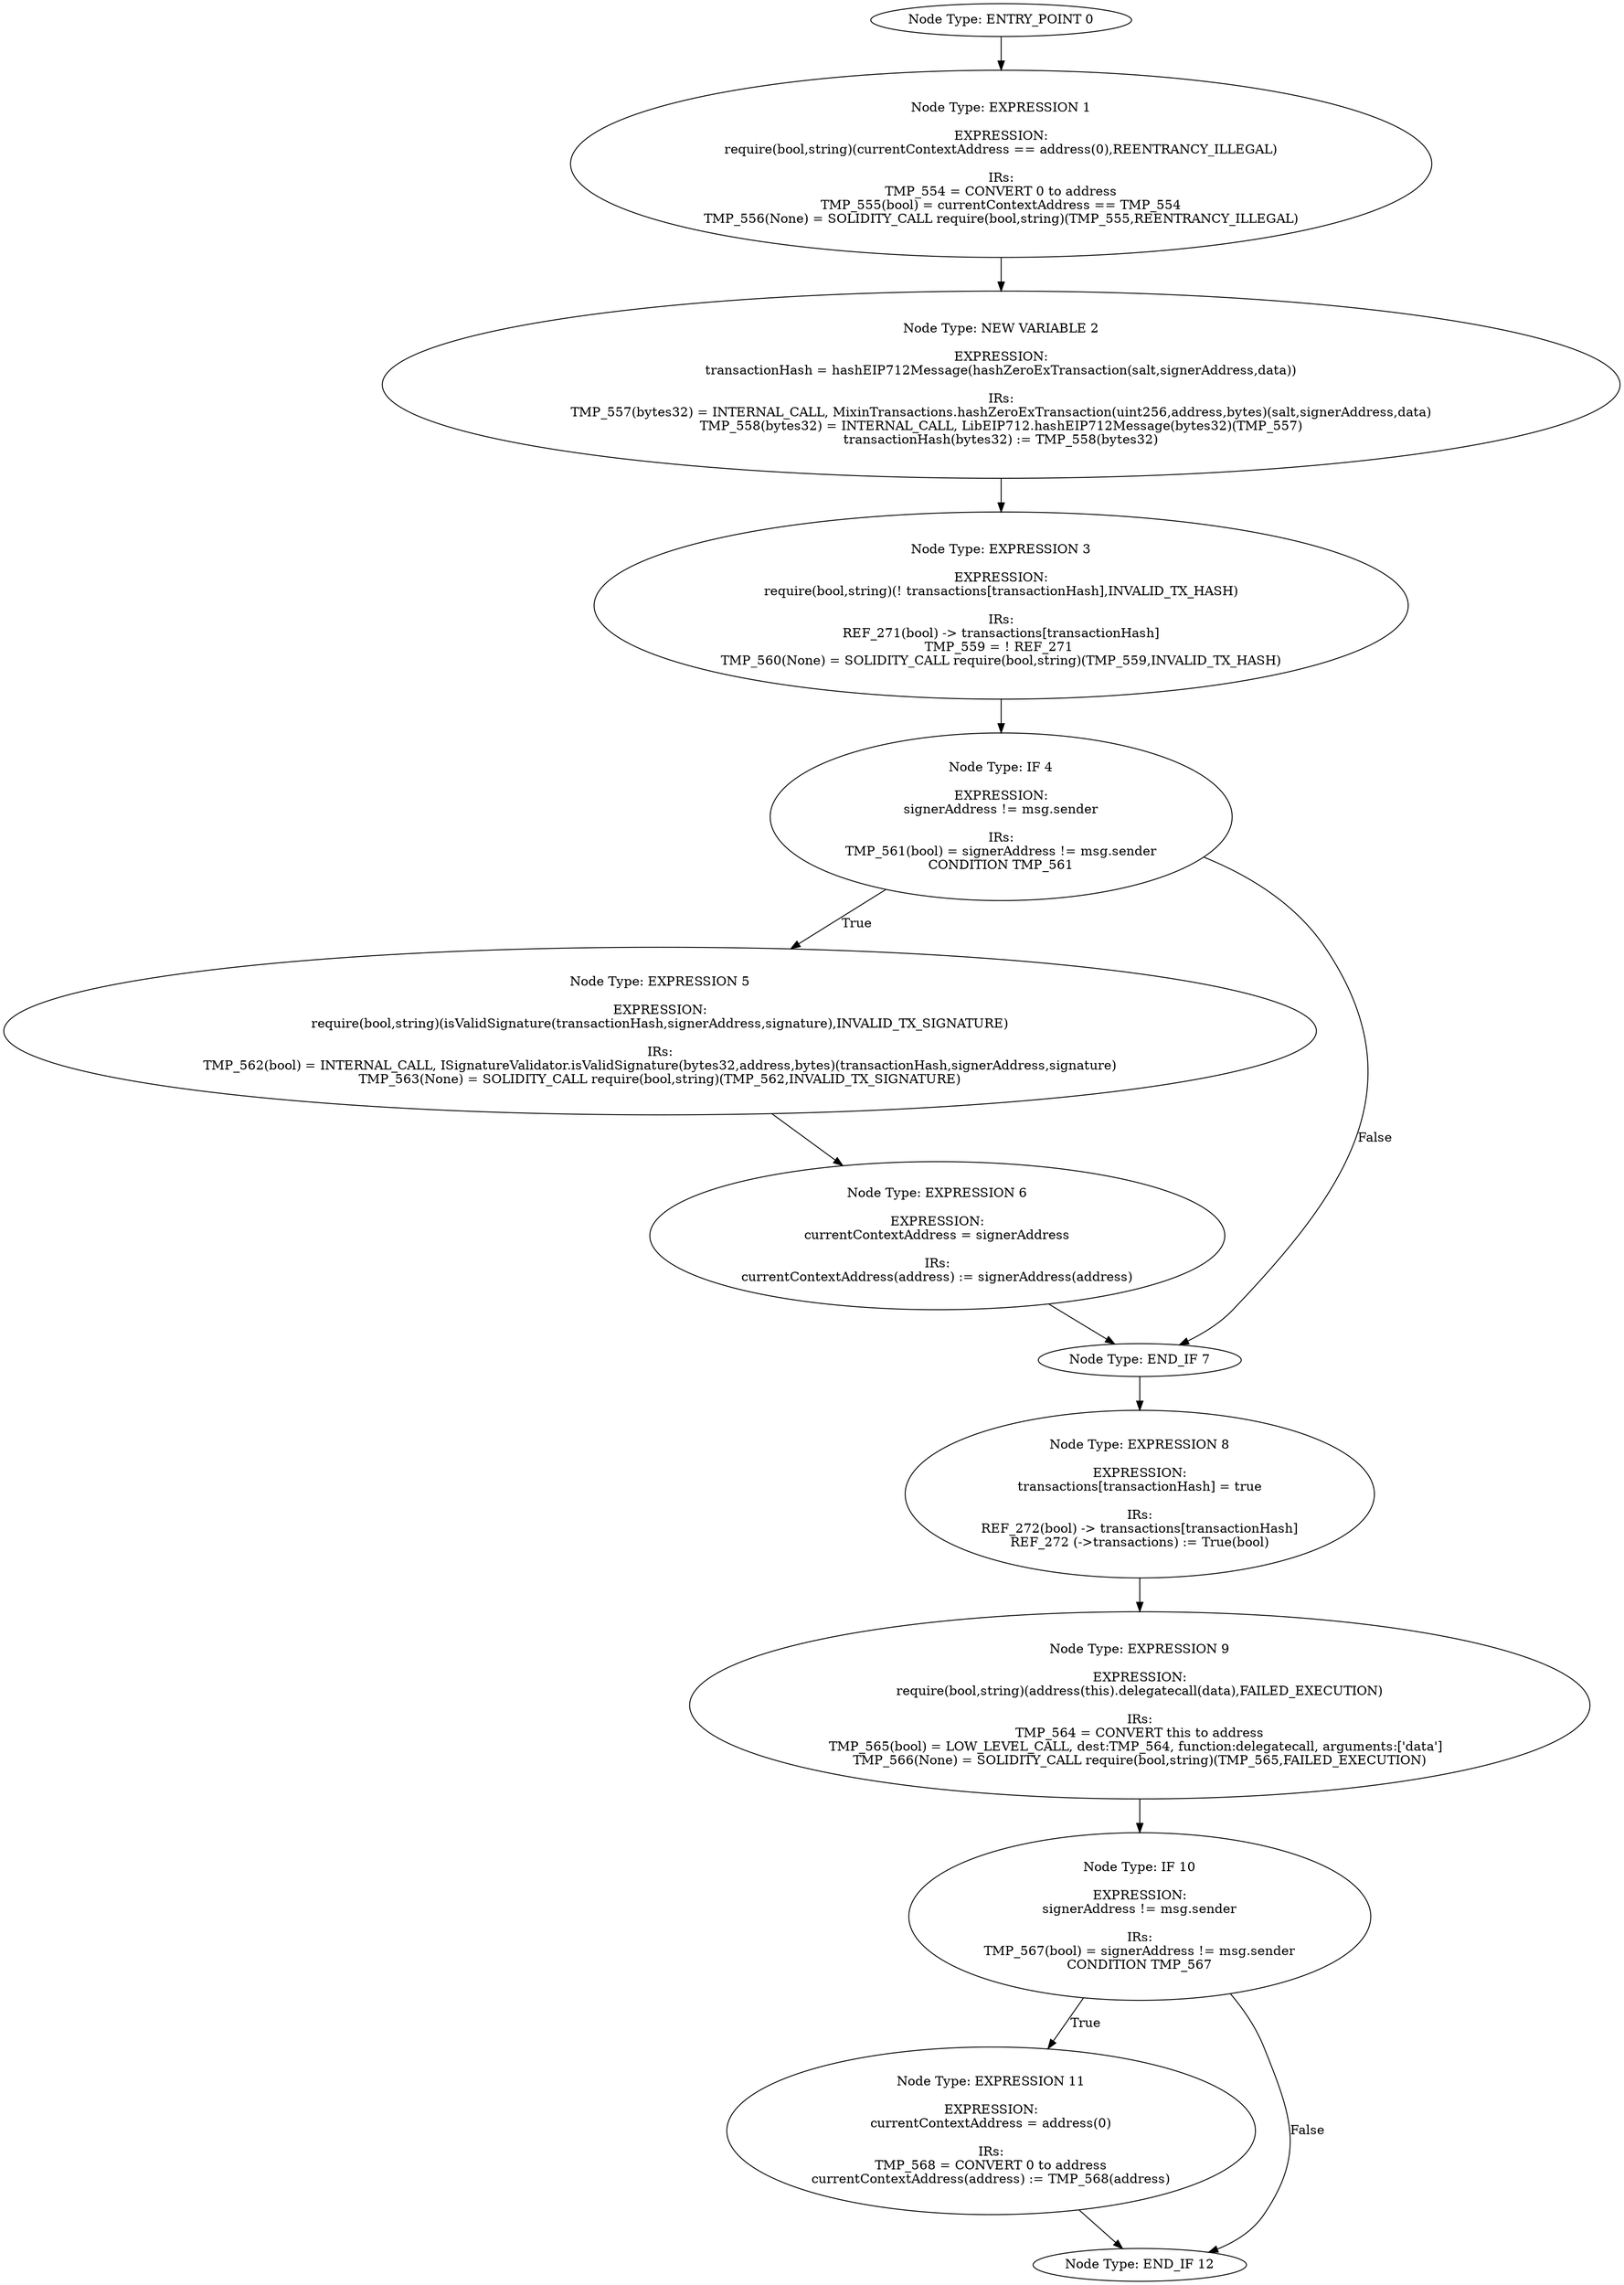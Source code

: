 digraph{
0[label="Node Type: ENTRY_POINT 0
"];
0->1;
1[label="Node Type: EXPRESSION 1

EXPRESSION:
require(bool,string)(currentContextAddress == address(0),REENTRANCY_ILLEGAL)

IRs:
TMP_554 = CONVERT 0 to address
TMP_555(bool) = currentContextAddress == TMP_554
TMP_556(None) = SOLIDITY_CALL require(bool,string)(TMP_555,REENTRANCY_ILLEGAL)"];
1->2;
2[label="Node Type: NEW VARIABLE 2

EXPRESSION:
transactionHash = hashEIP712Message(hashZeroExTransaction(salt,signerAddress,data))

IRs:
TMP_557(bytes32) = INTERNAL_CALL, MixinTransactions.hashZeroExTransaction(uint256,address,bytes)(salt,signerAddress,data)
TMP_558(bytes32) = INTERNAL_CALL, LibEIP712.hashEIP712Message(bytes32)(TMP_557)
transactionHash(bytes32) := TMP_558(bytes32)"];
2->3;
3[label="Node Type: EXPRESSION 3

EXPRESSION:
require(bool,string)(! transactions[transactionHash],INVALID_TX_HASH)

IRs:
REF_271(bool) -> transactions[transactionHash]
TMP_559 = ! REF_271 
TMP_560(None) = SOLIDITY_CALL require(bool,string)(TMP_559,INVALID_TX_HASH)"];
3->4;
4[label="Node Type: IF 4

EXPRESSION:
signerAddress != msg.sender

IRs:
TMP_561(bool) = signerAddress != msg.sender
CONDITION TMP_561"];
4->5[label="True"];
4->7[label="False"];
5[label="Node Type: EXPRESSION 5

EXPRESSION:
require(bool,string)(isValidSignature(transactionHash,signerAddress,signature),INVALID_TX_SIGNATURE)

IRs:
TMP_562(bool) = INTERNAL_CALL, ISignatureValidator.isValidSignature(bytes32,address,bytes)(transactionHash,signerAddress,signature)
TMP_563(None) = SOLIDITY_CALL require(bool,string)(TMP_562,INVALID_TX_SIGNATURE)"];
5->6;
6[label="Node Type: EXPRESSION 6

EXPRESSION:
currentContextAddress = signerAddress

IRs:
currentContextAddress(address) := signerAddress(address)"];
6->7;
7[label="Node Type: END_IF 7
"];
7->8;
8[label="Node Type: EXPRESSION 8

EXPRESSION:
transactions[transactionHash] = true

IRs:
REF_272(bool) -> transactions[transactionHash]
REF_272 (->transactions) := True(bool)"];
8->9;
9[label="Node Type: EXPRESSION 9

EXPRESSION:
require(bool,string)(address(this).delegatecall(data),FAILED_EXECUTION)

IRs:
TMP_564 = CONVERT this to address
TMP_565(bool) = LOW_LEVEL_CALL, dest:TMP_564, function:delegatecall, arguments:['data']  
TMP_566(None) = SOLIDITY_CALL require(bool,string)(TMP_565,FAILED_EXECUTION)"];
9->10;
10[label="Node Type: IF 10

EXPRESSION:
signerAddress != msg.sender

IRs:
TMP_567(bool) = signerAddress != msg.sender
CONDITION TMP_567"];
10->11[label="True"];
10->12[label="False"];
11[label="Node Type: EXPRESSION 11

EXPRESSION:
currentContextAddress = address(0)

IRs:
TMP_568 = CONVERT 0 to address
currentContextAddress(address) := TMP_568(address)"];
11->12;
12[label="Node Type: END_IF 12
"];
}

